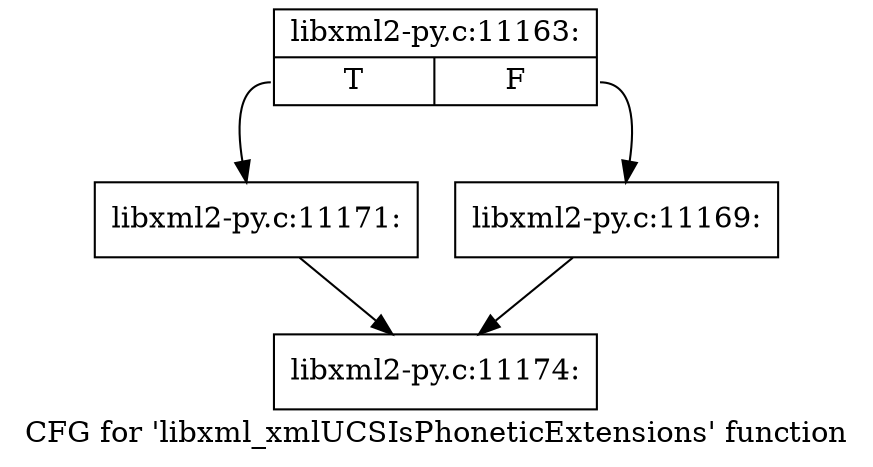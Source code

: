 digraph "CFG for 'libxml_xmlUCSIsPhoneticExtensions' function" {
	label="CFG for 'libxml_xmlUCSIsPhoneticExtensions' function";

	Node0x4617050 [shape=record,label="{libxml2-py.c:11163:|{<s0>T|<s1>F}}"];
	Node0x4617050:s0 -> Node0x4619e40;
	Node0x4617050:s1 -> Node0x4619df0;
	Node0x4619df0 [shape=record,label="{libxml2-py.c:11169:}"];
	Node0x4619df0 -> Node0x4618670;
	Node0x4619e40 [shape=record,label="{libxml2-py.c:11171:}"];
	Node0x4619e40 -> Node0x4618670;
	Node0x4618670 [shape=record,label="{libxml2-py.c:11174:}"];
}
